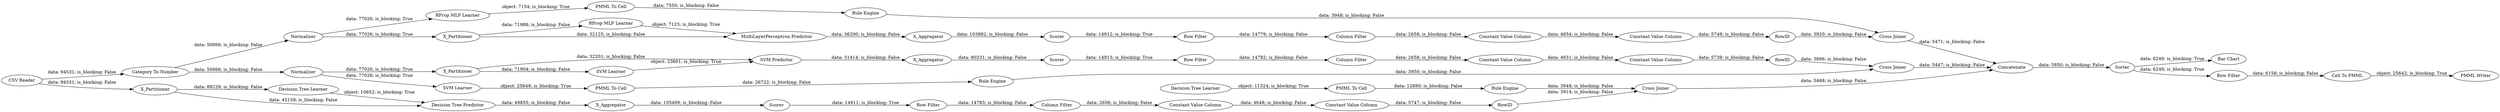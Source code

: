 digraph {
	"-3552727300753966681_294" [label="Column Filter"]
	"773014980196431960_22" [label="PMML To Cell"]
	"-3384979117500063041_293" [label=RowID]
	"6905023442856157886_294" [label="Column Filter"]
	"-4571867617128183836_2" [label=X_Partitioner]
	"-3854541229944550026_2" [label=X_Partitioner]
	"773014980196431960_35" [label="RProp MLP Learner"]
	"3528771149982860864_35" [label="Rule Engine"]
	"-3384979117500063041_294" [label="Column Filter"]
	"-3552727300753966681_9" [label="Row Filter"]
	"773014980196431960_34" [label="Rule Engine"]
	"-3384979117500063041_292" [label="Constant Value Column"]
	"-1728220610768223009_32" [label="Decision Tree Predictor"]
	"-3384979117500063041_9" [label="Row Filter"]
	"-1728220610768223009_39" [label=Scorer]
	"6905023442856157886_293" [label=RowID]
	"-3854541229944550026_39" [label=Normalizer]
	"6042321811926984097_52" [label=Sorter]
	"-3854541229944550026_32" [label="MultiLayerPerceptron Predictor"]
	"-3854541229944550026_38" [label="Cross Joiner"]
	"-4571867617128183836_32" [label="SVM Predictor"]
	"-1728220610768223009_2" [label=X_Partitioner]
	"6905023442856157886_290" [label="Constant Value Column"]
	"3528771149982860864_34" [label="PMML To Cell"]
	"-4571867617128183836_7" [label=X_Aggregator]
	"-4571867617128183836_40" [label=Normalizer]
	"-4571867617128183836_31" [label="SVM Learner"]
	"-1728220610768223009_31" [label="Decision Tree Learner"]
	"-3552727300753966681_292" [label="Constant Value Column"]
	"7544836837273822161_34" [label="Rule Engine"]
	"6042321811926984097_61" [label="PMML Writer"]
	"3528771149982860864_33" [label="SVM Learner"]
	"-3552727300753966681_293" [label=RowID]
	"6905023442856157886_9" [label="Row Filter"]
	"-1728220610768223009_38" [label="Cross Joiner"]
	"-3854541229944550026_7" [label=X_Aggregator]
	"-1728220610768223009_7" [label=X_Aggregator]
	"-3384979117500063041_290" [label="Constant Value Column"]
	"-4571867617128183836_41" [label=Scorer]
	"7544836837273822161_33" [label="Decision Tree Learner"]
	"-4571867617128183836_39" [label="Cross Joiner"]
	"6042321811926984097_62" [label="CSV Reader"]
	"6042321811926984097_59" [label="Bar Chart"]
	"-3854541229944550026_40" [label=Scorer]
	"6042321811926984097_53" [label="Row Filter"]
	"6905023442856157886_292" [label="Constant Value Column"]
	"7544836837273822161_28" [label="PMML To Cell"]
	"6042321811926984097_54" [label="Cell To PMML"]
	"6042321811926984097_58" [label="Category To Number"]
	"6042321811926984097_60" [label=Concatenate]
	"-3854541229944550026_31" [label="RProp MLP Learner"]
	"-3552727300753966681_290" [label="Constant Value Column"]
	"6042321811926984097_62" -> "-1728220610768223009_2" [label="data: 94531; is_blocking: False"]
	"6042321811926984097_62" -> "6042321811926984097_58" [label="data: 94531; is_blocking: False"]
	"-1728220610768223009_2" -> "-1728220610768223009_31" [label="data: 89229; is_blocking: False"]
	"-4571867617128183836_2" -> "-4571867617128183836_31" [label="data: 71904; is_blocking: False"]
	"-4571867617128183836_32" -> "-4571867617128183836_7" [label="data: 31414; is_blocking: False"]
	"-3384979117500063041_9" -> "-3384979117500063041_294" [label="data: 14779; is_blocking: False"]
	"3528771149982860864_33" -> "3528771149982860864_34" [label="object: 25649; is_blocking: True"]
	"773014980196431960_22" -> "773014980196431960_34" [label="data: 7550; is_blocking: False"]
	"-3854541229944550026_2" -> "-3854541229944550026_31" [label="data: 71988; is_blocking: False"]
	"-4571867617128183836_41" -> "6905023442856157886_9" [label="data: 14913; is_blocking: True"]
	"-1728220610768223009_7" -> "-1728220610768223009_39" [label="data: 105499; is_blocking: False"]
	"-3854541229944550026_7" -> "-3854541229944550026_40" [label="data: 103882; is_blocking: False"]
	"-3552727300753966681_294" -> "-3552727300753966681_290" [label="data: 2656; is_blocking: False"]
	"-1728220610768223009_39" -> "-3552727300753966681_9" [label="data: 14911; is_blocking: True"]
	"7544836837273822161_28" -> "7544836837273822161_34" [label="data: 12880; is_blocking: False"]
	"-3854541229944550026_32" -> "-3854541229944550026_7" [label="data: 36200; is_blocking: False"]
	"6905023442856157886_294" -> "6905023442856157886_290" [label="data: 2658; is_blocking: False"]
	"6905023442856157886_290" -> "6905023442856157886_292" [label="data: 4631; is_blocking: False"]
	"-4571867617128183836_31" -> "-4571867617128183836_32" [label="object: 23601; is_blocking: True"]
	"-1728220610768223009_38" -> "6042321811926984097_60" [label="data: 5468; is_blocking: False"]
	"6042321811926984097_52" -> "6042321811926984097_59" [label="data: 6249; is_blocking: True"]
	"-1728220610768223009_31" -> "-1728220610768223009_32" [label="object: 10652; is_blocking: True"]
	"-4571867617128183836_40" -> "-4571867617128183836_2" [label="data: 77026; is_blocking: True"]
	"6042321811926984097_54" -> "6042321811926984097_61" [label="object: 25642; is_blocking: True"]
	"-3854541229944550026_39" -> "-3854541229944550026_2" [label="data: 77026; is_blocking: True"]
	"-3854541229944550026_38" -> "6042321811926984097_60" [label="data: 5471; is_blocking: False"]
	"773014980196431960_35" -> "773014980196431960_22" [label="object: 7154; is_blocking: True"]
	"6042321811926984097_52" -> "6042321811926984097_53" [label="data: 6249; is_blocking: True"]
	"773014980196431960_34" -> "-3854541229944550026_38" [label="data: 3948; is_blocking: False"]
	"-3552727300753966681_290" -> "-3552727300753966681_292" [label="data: 4648; is_blocking: False"]
	"-3854541229944550026_31" -> "-3854541229944550026_32" [label="object: 7123; is_blocking: True"]
	"-3854541229944550026_40" -> "-3384979117500063041_9" [label="data: 14912; is_blocking: True"]
	"-3854541229944550026_39" -> "773014980196431960_35" [label="data: 77026; is_blocking: True"]
	"-4571867617128183836_40" -> "3528771149982860864_33" [label="data: 77026; is_blocking: True"]
	"-4571867617128183836_39" -> "6042321811926984097_60" [label="data: 5447; is_blocking: False"]
	"-4571867617128183836_2" -> "-4571867617128183836_32" [label="data: 32201; is_blocking: False"]
	"6042321811926984097_58" -> "-4571867617128183836_40" [label="data: 50066; is_blocking: False"]
	"6905023442856157886_9" -> "6905023442856157886_294" [label="data: 14782; is_blocking: False"]
	"7544836837273822161_34" -> "-1728220610768223009_38" [label="data: 3948; is_blocking: False"]
	"6905023442856157886_292" -> "6905023442856157886_293" [label="data: 5739; is_blocking: False"]
	"3528771149982860864_34" -> "3528771149982860864_35" [label="data: 26722; is_blocking: False"]
	"6905023442856157886_293" -> "-4571867617128183836_39" [label="data: 3896; is_blocking: False"]
	"-3552727300753966681_292" -> "-3552727300753966681_293" [label="data: 5747; is_blocking: False"]
	"6042321811926984097_53" -> "6042321811926984097_54" [label="data: 6158; is_blocking: False"]
	"-3552727300753966681_9" -> "-3552727300753966681_294" [label="data: 14783; is_blocking: False"]
	"-3384979117500063041_294" -> "-3384979117500063041_290" [label="data: 2658; is_blocking: False"]
	"-1728220610768223009_2" -> "-1728220610768223009_32" [label="data: 45159; is_blocking: False"]
	"-3552727300753966681_293" -> "-1728220610768223009_38" [label="data: 3914; is_blocking: False"]
	"6042321811926984097_60" -> "6042321811926984097_52" [label="data: 5850; is_blocking: False"]
	"-3384979117500063041_292" -> "-3384979117500063041_293" [label="data: 5749; is_blocking: False"]
	"7544836837273822161_33" -> "7544836837273822161_28" [label="object: 11324; is_blocking: True"]
	"-3854541229944550026_2" -> "-3854541229944550026_32" [label="data: 32125; is_blocking: False"]
	"-1728220610768223009_32" -> "-1728220610768223009_7" [label="data: 49855; is_blocking: False"]
	"-3384979117500063041_290" -> "-3384979117500063041_292" [label="data: 4654; is_blocking: False"]
	"3528771149982860864_35" -> "-4571867617128183836_39" [label="data: 3950; is_blocking: False"]
	"-4571867617128183836_7" -> "-4571867617128183836_41" [label="data: 80231; is_blocking: False"]
	"6042321811926984097_58" -> "-3854541229944550026_39" [label="data: 50066; is_blocking: False"]
	"-3384979117500063041_293" -> "-3854541229944550026_38" [label="data: 3920; is_blocking: False"]
	rankdir=LR
}
